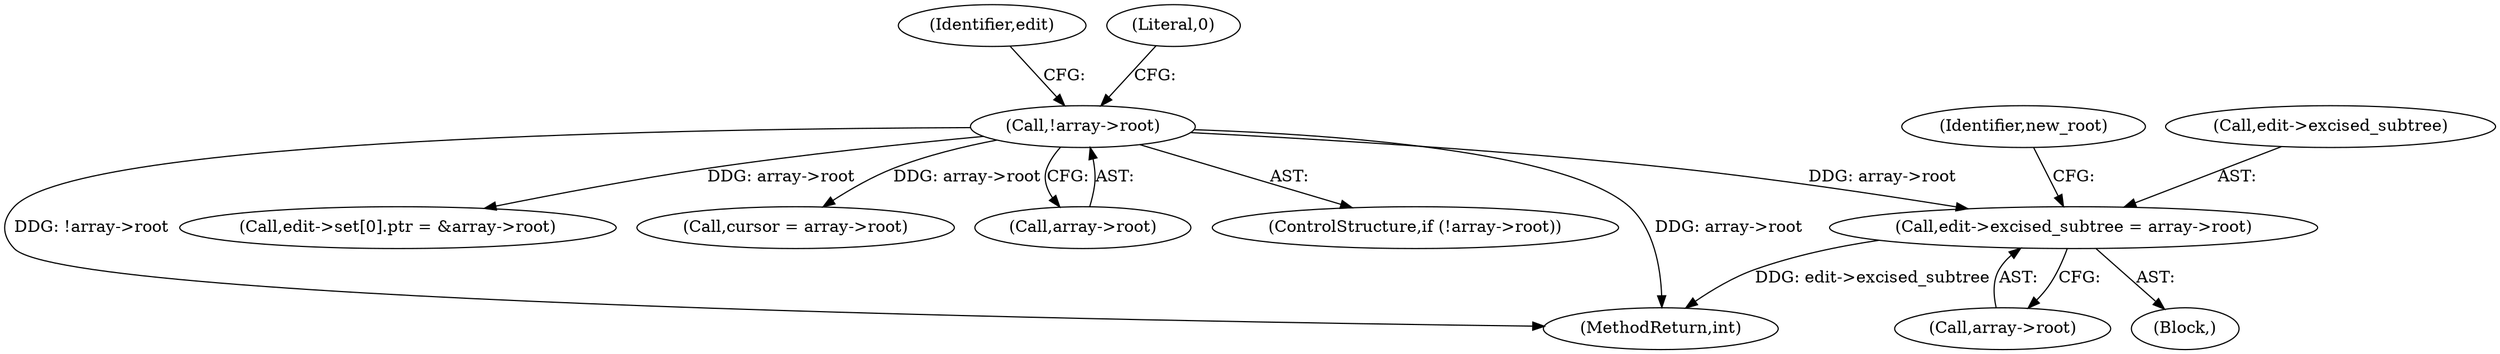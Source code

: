 digraph "0_linux_95389b08d93d5c06ec63ab49bd732b0069b7c35e@pointer" {
"1000182" [label="(Call,edit->excised_subtree = array->root)"];
"1000137" [label="(Call,!array->root)"];
"1000144" [label="(Identifier,edit)"];
"1000116" [label="(Block,)"];
"1000190" [label="(Identifier,new_root)"];
"1000878" [label="(MethodReturn,int)"];
"1000182" [label="(Call,edit->excised_subtree = array->root)"];
"1000170" [label="(Call,edit->set[0].ptr = &array->root)"];
"1000137" [label="(Call,!array->root)"];
"1000198" [label="(Call,cursor = array->root)"];
"1000142" [label="(Literal,0)"];
"1000186" [label="(Call,array->root)"];
"1000138" [label="(Call,array->root)"];
"1000183" [label="(Call,edit->excised_subtree)"];
"1000136" [label="(ControlStructure,if (!array->root))"];
"1000182" -> "1000116"  [label="AST: "];
"1000182" -> "1000186"  [label="CFG: "];
"1000183" -> "1000182"  [label="AST: "];
"1000186" -> "1000182"  [label="AST: "];
"1000190" -> "1000182"  [label="CFG: "];
"1000182" -> "1000878"  [label="DDG: edit->excised_subtree"];
"1000137" -> "1000182"  [label="DDG: array->root"];
"1000137" -> "1000136"  [label="AST: "];
"1000137" -> "1000138"  [label="CFG: "];
"1000138" -> "1000137"  [label="AST: "];
"1000142" -> "1000137"  [label="CFG: "];
"1000144" -> "1000137"  [label="CFG: "];
"1000137" -> "1000878"  [label="DDG: array->root"];
"1000137" -> "1000878"  [label="DDG: !array->root"];
"1000137" -> "1000170"  [label="DDG: array->root"];
"1000137" -> "1000198"  [label="DDG: array->root"];
}
